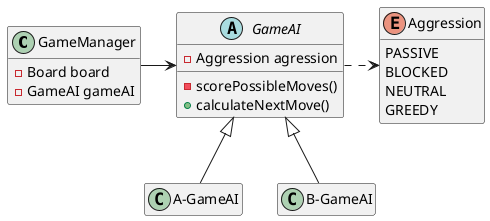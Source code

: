 @startuml

hide empty fields
hide empty method

class GameManager {
    - Board board
    - GameAI gameAI
}

abstract class GameAI {
    - Aggression agression
    - scorePossibleMoves()
    + calculateNextMove()
}

class A-GameAI extends GameAI {

}

class B-GameAI extends GameAI {

}

enum Aggression {
    PASSIVE
    BLOCKED
    NEUTRAL
    GREEDY
}

GameAI ..r> Aggression
GameManager --r> GameAI
@enduml